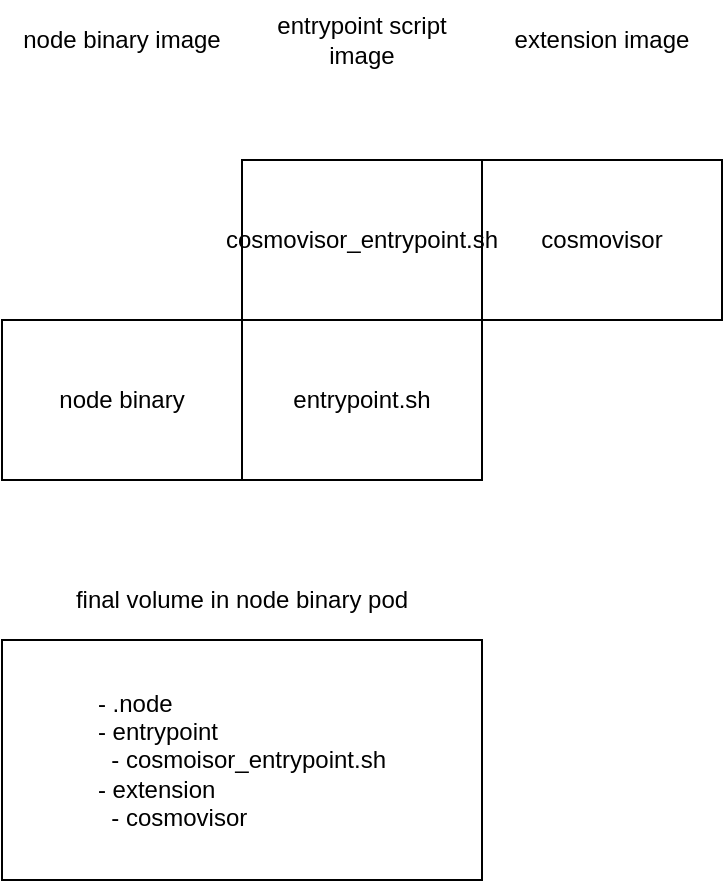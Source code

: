 <mxfile version="20.3.0" type="device"><diagram id="D6b7XdD_ejjH5nBFZZXX" name="Page-1"><mxGraphModel dx="1018" dy="741" grid="1" gridSize="10" guides="1" tooltips="1" connect="1" arrows="1" fold="1" page="1" pageScale="1" pageWidth="1169" pageHeight="827" math="0" shadow="0"><root><mxCell id="0"/><mxCell id="1" parent="0"/><mxCell id="CSDYplN4JJi71zZaY_Rj-1" value="node binary" style="rounded=0;whiteSpace=wrap;html=1;" vertex="1" parent="1"><mxGeometry x="200" y="280" width="120" height="80" as="geometry"/></mxCell><mxCell id="CSDYplN4JJi71zZaY_Rj-2" value="entrypoint.sh" style="rounded=0;whiteSpace=wrap;html=1;" vertex="1" parent="1"><mxGeometry x="320" y="280" width="120" height="80" as="geometry"/></mxCell><mxCell id="CSDYplN4JJi71zZaY_Rj-3" value="cosmovisor" style="rounded=0;whiteSpace=wrap;html=1;" vertex="1" parent="1"><mxGeometry x="440" y="200" width="120" height="80" as="geometry"/></mxCell><mxCell id="CSDYplN4JJi71zZaY_Rj-4" value="cosmovisor_entrypoint.sh" style="rounded=0;whiteSpace=wrap;html=1;" vertex="1" parent="1"><mxGeometry x="320" y="200" width="120" height="80" as="geometry"/></mxCell><mxCell id="CSDYplN4JJi71zZaY_Rj-5" value="extension image" style="text;html=1;strokeColor=none;fillColor=none;align=center;verticalAlign=middle;whiteSpace=wrap;rounded=0;" vertex="1" parent="1"><mxGeometry x="440" y="120" width="120" height="40" as="geometry"/></mxCell><mxCell id="CSDYplN4JJi71zZaY_Rj-6" value="entrypoint script&lt;br&gt;image" style="text;html=1;strokeColor=none;fillColor=none;align=center;verticalAlign=middle;whiteSpace=wrap;rounded=0;" vertex="1" parent="1"><mxGeometry x="320" y="120" width="120" height="40" as="geometry"/></mxCell><mxCell id="CSDYplN4JJi71zZaY_Rj-7" value="node binary image" style="text;html=1;strokeColor=none;fillColor=none;align=center;verticalAlign=middle;whiteSpace=wrap;rounded=0;" vertex="1" parent="1"><mxGeometry x="200" y="120" width="120" height="40" as="geometry"/></mxCell><mxCell id="CSDYplN4JJi71zZaY_Rj-10" value="&lt;div style=&quot;text-align: left;&quot;&gt;&lt;span style=&quot;background-color: initial;&quot;&gt;- .node&lt;/span&gt;&lt;/div&gt;&lt;div style=&quot;text-align: left;&quot;&gt;&lt;span style=&quot;background-color: initial;&quot;&gt;- entrypoint&lt;/span&gt;&lt;/div&gt;&lt;div style=&quot;text-align: left;&quot;&gt;&lt;span style=&quot;background-color: initial;&quot;&gt;&amp;nbsp; - cosmoisor_entrypoint.sh&lt;/span&gt;&lt;/div&gt;&lt;div style=&quot;text-align: left;&quot;&gt;&lt;span style=&quot;background-color: initial;&quot;&gt;- extension&lt;/span&gt;&lt;/div&gt;&lt;div style=&quot;text-align: left;&quot;&gt;&lt;span style=&quot;background-color: initial;&quot;&gt;&amp;nbsp; - cosmovisor&lt;/span&gt;&lt;/div&gt;" style="rounded=0;whiteSpace=wrap;html=1;" vertex="1" parent="1"><mxGeometry x="200" y="440" width="240" height="120" as="geometry"/></mxCell><mxCell id="CSDYplN4JJi71zZaY_Rj-11" value="final volume in node binary pod" style="text;html=1;strokeColor=none;fillColor=none;align=center;verticalAlign=middle;whiteSpace=wrap;rounded=0;" vertex="1" parent="1"><mxGeometry x="200" y="399" width="240" height="41" as="geometry"/></mxCell></root></mxGraphModel></diagram></mxfile>